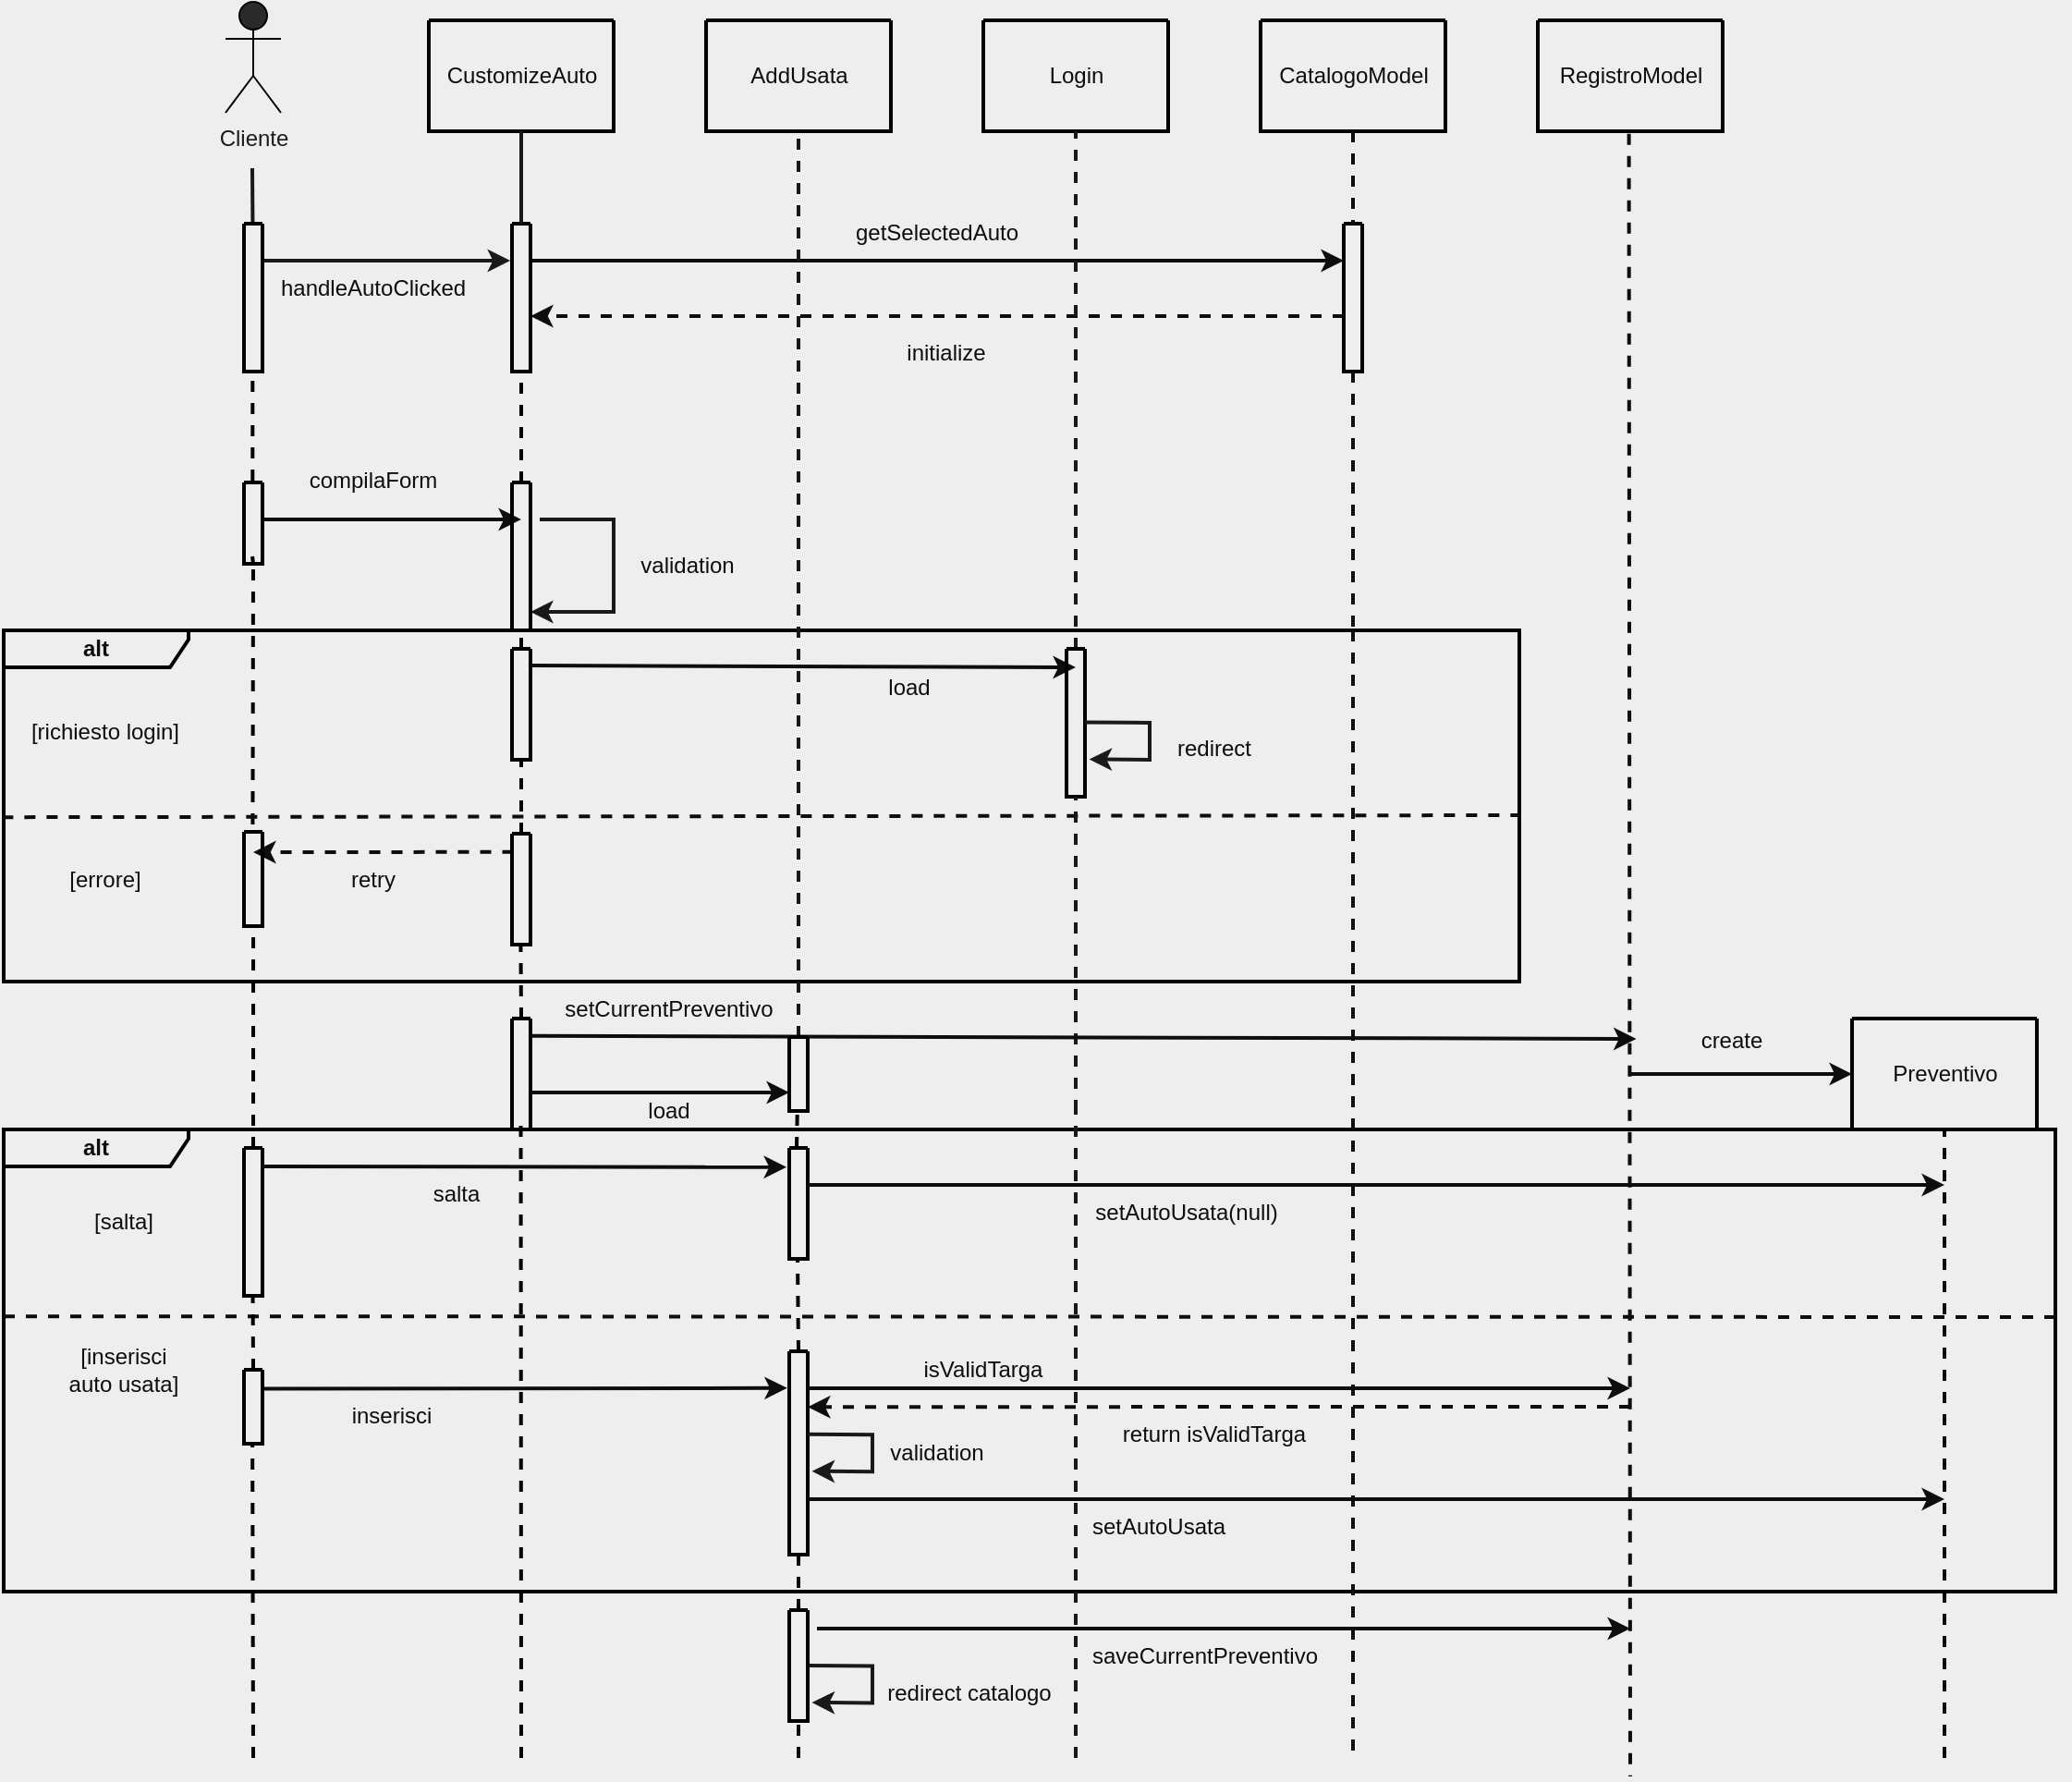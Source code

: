 <mxfile version="20.5.3" type="embed"><diagram id="ERxrzM34JgP0kjhDalQf" name="Page-1"><mxGraphModel dx="1129" dy="551" grid="1" gridSize="10" guides="1" tooltips="1" connect="1" arrows="1" fold="1" page="0" pageScale="1" pageWidth="827" pageHeight="1169" background="#EEEEEE" math="0" shadow="0"><root><mxCell id="0"/><mxCell id="1" parent="0"/><mxCell id="461" value="&lt;b&gt;alt&lt;/b&gt;" style="shape=umlFrame;whiteSpace=wrap;html=1;labelBackgroundColor=none;strokeColor=#000000;strokeWidth=2;fontColor=#0D0D0D;fillColor=none;width=100;height=20;" parent="1" vertex="1"><mxGeometry x="-200" y="660" width="1110" height="250" as="geometry"/></mxCell><mxCell id="379" value="&lt;b&gt;alt&lt;/b&gt;" style="shape=umlFrame;whiteSpace=wrap;html=1;labelBackgroundColor=none;strokeColor=#000000;strokeWidth=2;fontColor=#0D0D0D;fillColor=none;width=100;height=20;" parent="1" vertex="1"><mxGeometry x="-200" y="390" width="820" height="190" as="geometry"/></mxCell><mxCell id="224" value="Cliente" style="shape=umlActor;verticalLabelPosition=bottom;verticalAlign=top;html=1;outlineConnect=0;fillColor=#2A2A2A;strokeColor=#000000;fontColor=#1C1C1C;" parent="1" vertex="1"><mxGeometry x="-80" y="50" width="30" height="60" as="geometry"/></mxCell><mxCell id="225" value="" style="endArrow=none;html=1;rounded=0;fontColor=#0D0D0D;strokeColor=#191919;strokeWidth=2;" parent="1" edge="1"><mxGeometry width="50" height="50" relative="1" as="geometry"><mxPoint x="-65.269" y="170" as="sourcePoint"/><mxPoint x="-65.5" y="140" as="targetPoint"/></mxGeometry></mxCell><mxCell id="228" value="" style="swimlane;startSize=0;strokeColor=#000000;fontColor=#0D0D0D;fillColor=#2A2A2A;strokeWidth=2;" parent="1" vertex="1"><mxGeometry x="30" y="60" width="100" height="60" as="geometry"/></mxCell><mxCell id="230" value="CustomizeAuto" style="text;html=1;align=center;verticalAlign=middle;resizable=0;points=[];autosize=1;strokeColor=none;fillColor=none;fontColor=#0D0D0D;" parent="228" vertex="1"><mxGeometry y="15" width="100" height="30" as="geometry"/></mxCell><mxCell id="231" value="" style="swimlane;startSize=0;strokeColor=#000000;fontColor=#0D0D0D;fillColor=#2A2A2A;strokeWidth=2;" parent="1" vertex="1"><mxGeometry x="180" y="60" width="100" height="60" as="geometry"/></mxCell><mxCell id="232" value="AddUsata" style="text;html=1;align=center;verticalAlign=middle;resizable=0;points=[];autosize=1;strokeColor=none;fillColor=none;fontColor=#0D0D0D;" parent="231" vertex="1"><mxGeometry x="10" y="15" width="80" height="30" as="geometry"/></mxCell><mxCell id="234" value="" style="endArrow=classic;html=1;rounded=0;strokeColor=#191919;strokeWidth=2;fontColor=#0D0D0D;entryX=-0.092;entryY=0.25;entryDx=0;entryDy=0;entryPerimeter=0;" parent="1" target="266" edge="1"><mxGeometry width="50" height="50" relative="1" as="geometry"><mxPoint x="-60" y="190" as="sourcePoint"/><mxPoint x="80" y="190" as="targetPoint"/></mxGeometry></mxCell><mxCell id="237" value="handleAutoClicked" style="text;html=1;strokeColor=none;fillColor=none;align=center;verticalAlign=middle;whiteSpace=wrap;rounded=0;labelBackgroundColor=none;strokeWidth=2;fontColor=#0D0D0D;" parent="1" vertex="1"><mxGeometry x="-30" y="190" width="60" height="30" as="geometry"/></mxCell><mxCell id="299" style="edgeStyle=orthogonalEdgeStyle;rounded=0;orthogonalLoop=1;jettySize=auto;html=1;exitX=1;exitY=0.25;exitDx=0;exitDy=0;strokeColor=#0D0D0D;strokeWidth=2;endArrow=classic;endFill=1;entryX=0;entryY=0.25;entryDx=0;entryDy=0;" parent="1" source="266" target="298" edge="1"><mxGeometry relative="1" as="geometry"/></mxCell><mxCell id="266" value="" style="swimlane;startSize=0;labelBackgroundColor=none;strokeColor=#000000;strokeWidth=2;fontColor=#0D0D0D;fillColor=#2A2A2A;" parent="1" vertex="1"><mxGeometry x="75" y="170" width="10" height="80" as="geometry"/></mxCell><mxCell id="267" value="" style="endArrow=none;html=1;rounded=0;fontColor=#0D0D0D;strokeColor=#191919;strokeWidth=2;entryX=0.5;entryY=1;entryDx=0;entryDy=0;" parent="1" target="228" edge="1"><mxGeometry width="50" height="50" relative="1" as="geometry"><mxPoint x="80" y="170" as="sourcePoint"/><mxPoint x="79.76" y="150" as="targetPoint"/></mxGeometry></mxCell><mxCell id="269" value="" style="endArrow=none;html=1;rounded=0;fontColor=#0D0D0D;strokeColor=#191919;strokeWidth=2;dashed=1;entryX=0.5;entryY=1;entryDx=0;entryDy=0;exitX=0.5;exitY=0;exitDx=0;exitDy=0;" parent="1" source="456" target="231" edge="1"><mxGeometry width="50" height="50" relative="1" as="geometry"><mxPoint x="230" y="560" as="sourcePoint"/><mxPoint x="229.69" y="150.0" as="targetPoint"/></mxGeometry></mxCell><mxCell id="271" value="" style="endArrow=none;dashed=1;html=1;rounded=0;entryX=0.5;entryY=1;entryDx=0;entryDy=0;strokeWidth=2;strokeColor=#000000;" parent="1" target="399" edge="1"><mxGeometry width="50" height="50" relative="1" as="geometry"><mxPoint x="80" y="400" as="sourcePoint"/><mxPoint x="120" y="290" as="targetPoint"/><Array as="points"><mxPoint x="80" y="400"/></Array></mxGeometry></mxCell><mxCell id="274" value="" style="endArrow=none;dashed=1;html=1;rounded=0;exitX=0.622;exitY=0;exitDx=0;exitDy=0;exitPerimeter=0;strokeWidth=2;strokeColor=#000000;entryX=0.5;entryY=1;entryDx=0;entryDy=0;" parent="1" target="403" edge="1"><mxGeometry width="50" height="50" relative="1" as="geometry"><mxPoint x="-65.48" y="350" as="sourcePoint"/><mxPoint x="-65" y="170" as="targetPoint"/></mxGeometry></mxCell><mxCell id="275" value="" style="endArrow=none;dashed=1;html=1;rounded=0;entryX=0.5;entryY=1;entryDx=0;entryDy=0;strokeWidth=2;strokeColor=#000000;" parent="1" target="403" edge="1"><mxGeometry width="50" height="50" relative="1" as="geometry"><mxPoint x="-65.28" y="495" as="sourcePoint"/><mxPoint x="-65.48" y="355" as="targetPoint"/></mxGeometry></mxCell><mxCell id="288" value="" style="swimlane;startSize=0;strokeColor=#000000;fontColor=#0D0D0D;fillColor=#2A2A2A;strokeWidth=2;" parent="1" vertex="1"><mxGeometry x="330" y="60" width="100" height="60" as="geometry"/></mxCell><mxCell id="289" value="Login" style="text;html=1;align=center;verticalAlign=middle;resizable=0;points=[];autosize=1;strokeColor=none;fillColor=none;fontColor=#0D0D0D;" parent="288" vertex="1"><mxGeometry x="25" y="15" width="50" height="30" as="geometry"/></mxCell><mxCell id="297" style="edgeStyle=orthogonalEdgeStyle;rounded=0;orthogonalLoop=1;jettySize=auto;html=1;strokeColor=#0D0D0D;endArrow=none;endFill=0;dashed=1;strokeWidth=2;startArrow=none;" parent="1" edge="1"><mxGeometry relative="1" as="geometry"><mxPoint x="530" y="1000" as="targetPoint"/><mxPoint x="530" y="390" as="sourcePoint"/></mxGeometry></mxCell><mxCell id="290" value="" style="swimlane;startSize=0;strokeColor=#000000;fontColor=#0D0D0D;fillColor=#2A2A2A;strokeWidth=2;" parent="1" vertex="1"><mxGeometry x="480" y="60" width="100" height="60" as="geometry"/></mxCell><mxCell id="291" value="CatalogoModel" style="text;html=1;align=center;verticalAlign=middle;resizable=0;points=[];autosize=1;strokeColor=none;fillColor=none;fontColor=#0D0D0D;" parent="290" vertex="1"><mxGeometry y="15" width="100" height="30" as="geometry"/></mxCell><mxCell id="298" value="" style="swimlane;startSize=0;labelBackgroundColor=none;strokeColor=#000000;strokeWidth=2;fontColor=#0D0D0D;fillColor=#2A2A2A;" parent="1" vertex="1"><mxGeometry x="525" y="170" width="10" height="80" as="geometry"/></mxCell><mxCell id="302" value="" style="edgeStyle=orthogonalEdgeStyle;rounded=0;orthogonalLoop=1;jettySize=auto;html=1;strokeColor=#0D0D0D;endArrow=none;endFill=0;dashed=1;strokeWidth=2;" parent="1" source="290" target="298" edge="1"><mxGeometry relative="1" as="geometry"><mxPoint x="530" y="150" as="sourcePoint"/><mxPoint x="530" y="480" as="targetPoint"/></mxGeometry></mxCell><mxCell id="311" style="edgeStyle=orthogonalEdgeStyle;rounded=0;orthogonalLoop=1;jettySize=auto;html=1;exitX=1;exitY=0.25;exitDx=0;exitDy=0;dashed=1;strokeColor=#0D0D0D;strokeWidth=2;endArrow=classic;endFill=1;" parent="1" edge="1"><mxGeometry relative="1" as="geometry"><mxPoint x="525" y="220" as="sourcePoint"/><mxPoint x="85" y="220" as="targetPoint"/></mxGeometry></mxCell><mxCell id="320" value="getSelectedAuto" style="text;html=1;strokeColor=none;fillColor=none;align=center;verticalAlign=middle;whiteSpace=wrap;rounded=0;labelBackgroundColor=none;strokeWidth=2;fontColor=#0D0D0D;" parent="1" vertex="1"><mxGeometry x="275" y="160" width="60" height="30" as="geometry"/></mxCell><mxCell id="321" value="initialize" style="text;html=1;strokeColor=none;fillColor=none;align=center;verticalAlign=middle;whiteSpace=wrap;rounded=0;labelBackgroundColor=none;strokeWidth=2;fontColor=#0D0D0D;" parent="1" vertex="1"><mxGeometry x="250" y="230" width="120" height="20" as="geometry"/></mxCell><mxCell id="324" value="" style="endArrow=classic;html=1;rounded=0;strokeColor=#0D0D0D;strokeWidth=2;" parent="1" edge="1"><mxGeometry width="50" height="50" relative="1" as="geometry"><mxPoint x="-60" y="330" as="sourcePoint"/><mxPoint x="80" y="330" as="targetPoint"/></mxGeometry></mxCell><mxCell id="325" value="compilaForm" style="text;html=1;strokeColor=none;fillColor=none;align=center;verticalAlign=middle;whiteSpace=wrap;rounded=0;labelBackgroundColor=none;strokeWidth=2;fontColor=#0D0D0D;" parent="1" vertex="1"><mxGeometry x="-30" y="294" width="60" height="30" as="geometry"/></mxCell><mxCell id="357" value="" style="endArrow=none;html=1;rounded=0;fontColor=#0D0D0D;strokeColor=#191919;strokeWidth=2;dashed=1;entryX=0.5;entryY=1;entryDx=0;entryDy=0;startArrow=none;" parent="1" source="439" target="288" edge="1"><mxGeometry width="50" height="50" relative="1" as="geometry"><mxPoint x="380" y="650" as="sourcePoint"/><mxPoint x="379.52" y="150" as="targetPoint"/></mxGeometry></mxCell><mxCell id="376" value="" style="endArrow=classic;html=1;rounded=0;strokeColor=#191919;strokeWidth=2;fontColor=#0D0D0D;" parent="1" edge="1"><mxGeometry width="50" height="50" relative="1" as="geometry"><mxPoint x="90" y="330" as="sourcePoint"/><mxPoint x="85" y="380" as="targetPoint"/><Array as="points"><mxPoint x="130" y="330"/><mxPoint x="130" y="380"/></Array></mxGeometry></mxCell><mxCell id="377" value="validation" style="text;html=1;strokeColor=none;fillColor=none;align=center;verticalAlign=middle;whiteSpace=wrap;rounded=0;labelBackgroundColor=none;strokeWidth=2;fontColor=#0D0D0D;" parent="1" vertex="1"><mxGeometry x="110" y="340" width="120" height="30" as="geometry"/></mxCell><mxCell id="380" value="" style="endArrow=none;html=1;rounded=0;dashed=1;strokeColor=#0D0D0D;strokeWidth=2;exitX=-0.001;exitY=0.532;exitDx=0;exitDy=0;exitPerimeter=0;" parent="1" source="379" edge="1"><mxGeometry width="50" height="50" relative="1" as="geometry"><mxPoint x="368.44" y="310" as="sourcePoint"/><mxPoint x="620" y="490" as="targetPoint"/></mxGeometry></mxCell><mxCell id="382" value="[errore]" style="text;html=1;strokeColor=none;fillColor=none;align=center;verticalAlign=middle;whiteSpace=wrap;rounded=0;labelBackgroundColor=none;strokeWidth=2;fontColor=#0D0D0D;" parent="1" vertex="1"><mxGeometry x="-180" y="524.5" width="70" as="geometry"/></mxCell><mxCell id="383" value="" style="endArrow=classic;html=1;rounded=0;dashed=1;strokeColor=#0D0D0D;strokeWidth=2;exitX=0.076;exitY=0.165;exitDx=0;exitDy=0;exitPerimeter=0;" parent="1" source="407" edge="1"><mxGeometry width="50" height="50" relative="1" as="geometry"><mxPoint x="85" y="510" as="sourcePoint"/><mxPoint x="-65" y="510" as="targetPoint"/></mxGeometry></mxCell><mxCell id="384" value="retry" style="text;html=1;strokeColor=none;fillColor=none;align=center;verticalAlign=middle;whiteSpace=wrap;rounded=0;labelBackgroundColor=none;strokeWidth=2;fontColor=#0D0D0D;" parent="1" vertex="1"><mxGeometry x="-30" y="509.5" width="60" height="30" as="geometry"/></mxCell><mxCell id="386" value="[richiesto login]" style="text;html=1;strokeColor=none;fillColor=none;align=center;verticalAlign=middle;whiteSpace=wrap;rounded=0;labelBackgroundColor=none;strokeWidth=2;fontColor=#0D0D0D;" parent="1" vertex="1"><mxGeometry x="-190" y="433" width="90" height="24" as="geometry"/></mxCell><mxCell id="398" value="" style="swimlane;startSize=0;labelBackgroundColor=none;strokeColor=#000000;strokeWidth=2;fontColor=#0D0D0D;fillColor=#FFFFFF;" parent="1" vertex="1"><mxGeometry x="75" y="400" width="10" height="60" as="geometry"/></mxCell><mxCell id="399" value="" style="swimlane;startSize=0;labelBackgroundColor=none;strokeColor=#000000;strokeWidth=2;fontColor=#0D0D0D;fillColor=#2A2A2A;" parent="1" vertex="1"><mxGeometry x="75" y="310" width="10" height="80" as="geometry"/></mxCell><mxCell id="401" value="" style="endArrow=none;dashed=1;html=1;rounded=0;exitX=0.5;exitY=0;exitDx=0;exitDy=0;strokeWidth=2;strokeColor=#000000;entryX=0.5;entryY=1;entryDx=0;entryDy=0;" parent="1" source="399" target="266" edge="1"><mxGeometry width="50" height="50" relative="1" as="geometry"><mxPoint x="-55.48" y="360" as="sourcePoint"/><mxPoint x="-55" y="180" as="targetPoint"/></mxGeometry></mxCell><mxCell id="402" value="" style="swimlane;startSize=0;labelBackgroundColor=none;strokeColor=#000000;strokeWidth=2;fontColor=#0D0D0D;fillColor=#2A2A2A;" parent="1" vertex="1"><mxGeometry x="-70" y="170" width="10" height="80" as="geometry"/></mxCell><mxCell id="403" value="" style="swimlane;startSize=0;labelBackgroundColor=none;strokeColor=#000000;strokeWidth=2;fontColor=#0D0D0D;fillColor=#2A2A2A;" parent="1" vertex="1"><mxGeometry x="-70" y="310" width="10" height="44" as="geometry"/></mxCell><mxCell id="404" value="" style="endArrow=none;dashed=1;html=1;rounded=0;exitX=0.5;exitY=0;exitDx=0;exitDy=0;strokeWidth=2;strokeColor=#000000;entryX=0.5;entryY=1;entryDx=0;entryDy=0;" parent="1" edge="1"><mxGeometry width="50" height="50" relative="1" as="geometry"><mxPoint x="-65.34" y="309" as="sourcePoint"/><mxPoint x="-65.34" y="249" as="targetPoint"/></mxGeometry></mxCell><mxCell id="406" value="" style="endArrow=none;dashed=1;html=1;rounded=0;entryX=0.5;entryY=1;entryDx=0;entryDy=0;strokeWidth=2;strokeColor=#000000;" parent="1" target="398" edge="1"><mxGeometry width="50" height="50" relative="1" as="geometry"><mxPoint x="80" y="500" as="sourcePoint"/><mxPoint x="-55" y="364" as="targetPoint"/></mxGeometry></mxCell><mxCell id="407" value="" style="swimlane;startSize=0;labelBackgroundColor=none;strokeColor=#000000;strokeWidth=2;fontColor=#0D0D0D;fillColor=#FFFFFF;" parent="1" vertex="1"><mxGeometry x="75" y="500" width="10" height="60" as="geometry"/></mxCell><mxCell id="417" value="" style="endArrow=none;dashed=1;html=1;rounded=0;entryX=0.5;entryY=1;entryDx=0;entryDy=0;strokeWidth=2;strokeColor=#000000;startArrow=none;exitX=0.5;exitY=0;exitDx=0;exitDy=0;" parent="1" source="436" edge="1"><mxGeometry width="50" height="50" relative="1" as="geometry"><mxPoint x="80" y="960" as="sourcePoint"/><mxPoint x="79.72" y="560" as="targetPoint"/></mxGeometry></mxCell><mxCell id="422" value="" style="edgeStyle=orthogonalEdgeStyle;rounded=0;orthogonalLoop=1;jettySize=auto;html=1;strokeColor=#0D0D0D;endArrow=none;endFill=0;dashed=1;strokeWidth=2;startArrow=none;" parent="1" source="298" edge="1"><mxGeometry relative="1" as="geometry"><mxPoint x="530" y="250" as="sourcePoint"/><mxPoint x="530" y="389" as="targetPoint"/></mxGeometry></mxCell><mxCell id="427" value="" style="endArrow=classic;html=1;rounded=0;strokeColor=#191919;strokeWidth=2;fontColor=#0D0D0D;exitX=1.133;exitY=0.391;exitDx=0;exitDy=0;exitPerimeter=0;entryX=1.229;entryY=0.999;entryDx=0;entryDy=0;entryPerimeter=0;" parent="1" edge="1"><mxGeometry width="50" height="50" relative="1" as="geometry"><mxPoint x="235.0" y="950" as="sourcePoint"/><mxPoint x="237.29" y="969.98" as="targetPoint"/><Array as="points"><mxPoint x="270" y="950.26"/><mxPoint x="270" y="970.26"/></Array></mxGeometry></mxCell><mxCell id="428" value="" style="endArrow=none;html=1;rounded=0;fontColor=#0D0D0D;strokeColor=#191919;strokeWidth=2;dashed=1;" parent="1" edge="1"><mxGeometry width="50" height="50" relative="1" as="geometry"><mxPoint x="380" y="1000" as="sourcePoint"/><mxPoint x="380" y="650" as="targetPoint"/><Array as="points"/></mxGeometry></mxCell><mxCell id="430" value="" style="swimlane;startSize=0;strokeColor=#000000;fontColor=#0D0D0D;fillColor=#2A2A2A;strokeWidth=2;" parent="1" vertex="1"><mxGeometry x="630" y="60" width="100" height="60" as="geometry"/></mxCell><mxCell id="431" value="RegistroModel" style="text;html=1;align=center;verticalAlign=middle;resizable=0;points=[];autosize=1;strokeColor=none;fillColor=none;fontColor=#0D0D0D;" parent="430" vertex="1"><mxGeometry y="15" width="100" height="30" as="geometry"/></mxCell><mxCell id="436" value="" style="swimlane;startSize=0;labelBackgroundColor=none;strokeColor=#000000;strokeWidth=2;fontColor=#0D0D0D;fillColor=#FFFFFF;" parent="1" vertex="1"><mxGeometry x="75" y="600" width="10" height="60" as="geometry"/></mxCell><mxCell id="437" value="" style="endArrow=classic;html=1;rounded=0;strokeColor=#0D0D0D;strokeWidth=2;" parent="1" edge="1"><mxGeometry width="50" height="50" relative="1" as="geometry"><mxPoint x="85" y="409" as="sourcePoint"/><mxPoint x="380" y="410" as="targetPoint"/></mxGeometry></mxCell><mxCell id="438" value="load" style="text;html=1;strokeColor=none;fillColor=none;align=center;verticalAlign=middle;whiteSpace=wrap;rounded=0;labelBackgroundColor=none;strokeWidth=2;fontColor=#0D0D0D;" parent="1" vertex="1"><mxGeometry x="245" y="409" width="90" height="24" as="geometry"/></mxCell><mxCell id="439" value="" style="swimlane;startSize=0;labelBackgroundColor=none;strokeColor=#000000;strokeWidth=2;fontColor=#0D0D0D;fillColor=#2A2A2A;" parent="1" vertex="1"><mxGeometry x="375" y="400" width="10" height="80" as="geometry"/></mxCell><mxCell id="440" value="" style="endArrow=none;html=1;rounded=0;fontColor=#0D0D0D;strokeColor=#191919;strokeWidth=2;dashed=1;entryX=0.5;entryY=1;entryDx=0;entryDy=0;" parent="1" target="439" edge="1"><mxGeometry width="50" height="50" relative="1" as="geometry"><mxPoint x="380" y="650" as="sourcePoint"/><mxPoint x="380" y="120" as="targetPoint"/></mxGeometry></mxCell><mxCell id="441" value="redirect" style="text;html=1;strokeColor=none;fillColor=none;align=center;verticalAlign=middle;whiteSpace=wrap;rounded=0;labelBackgroundColor=none;strokeWidth=2;fontColor=#0D0D0D;" parent="1" vertex="1"><mxGeometry x="420" y="448" width="70" height="12" as="geometry"/></mxCell><mxCell id="443" value="" style="swimlane;startSize=0;labelBackgroundColor=none;strokeColor=#000000;strokeWidth=2;fontColor=#0D0D0D;fillColor=#2A2A2A;" parent="1" vertex="1"><mxGeometry x="-70" y="499" width="10" height="51" as="geometry"/></mxCell><mxCell id="444" value="" style="endArrow=none;dashed=1;html=1;rounded=0;entryX=0.5;entryY=1;entryDx=0;entryDy=0;strokeWidth=2;strokeColor=#000000;startArrow=none;" parent="1" source="458" edge="1"><mxGeometry width="50" height="50" relative="1" as="geometry"><mxPoint x="-65.25" y="691" as="sourcePoint"/><mxPoint x="-64.97" y="550" as="targetPoint"/></mxGeometry></mxCell><mxCell id="446" value="" style="endArrow=classic;html=1;rounded=0;strokeColor=#0D0D0D;strokeWidth=2;exitX=0.985;exitY=0.157;exitDx=0;exitDy=0;exitPerimeter=0;" parent="1" source="436" edge="1"><mxGeometry width="50" height="50" relative="1" as="geometry"><mxPoint x="82.5" y="610" as="sourcePoint"/><mxPoint x="683.294" y="611" as="targetPoint"/></mxGeometry></mxCell><mxCell id="447" value="" style="edgeStyle=orthogonalEdgeStyle;rounded=0;orthogonalLoop=1;jettySize=auto;html=1;strokeColor=#0D0D0D;endArrow=none;endFill=0;dashed=1;strokeWidth=2;startArrow=none;exitX=0.493;exitY=1.022;exitDx=0;exitDy=0;exitPerimeter=0;" parent="1" source="430" edge="1"><mxGeometry relative="1" as="geometry"><mxPoint x="700.44" y="120" as="sourcePoint"/><mxPoint x="680" y="1010" as="targetPoint"/><Array as="points"><mxPoint x="679" y="130"/><mxPoint x="680" y="130"/><mxPoint x="680" y="1010"/></Array></mxGeometry></mxCell><mxCell id="448" value="setCurrentPreventivo" style="text;html=1;strokeColor=none;fillColor=none;align=center;verticalAlign=middle;whiteSpace=wrap;rounded=0;labelBackgroundColor=none;strokeWidth=2;fontColor=#0D0D0D;" parent="1" vertex="1"><mxGeometry x="100" y="580" width="120" height="30" as="geometry"/></mxCell><mxCell id="449" value="" style="swimlane;startSize=0;strokeColor=#000000;fontColor=#0D0D0D;fillColor=#2A2A2A;strokeWidth=2;" parent="1" vertex="1"><mxGeometry x="800" y="600" width="100" height="60" as="geometry"/></mxCell><mxCell id="450" value="Preventivo" style="text;html=1;align=center;verticalAlign=middle;resizable=0;points=[];autosize=1;strokeColor=none;fillColor=none;fontColor=#0D0D0D;" parent="449" vertex="1"><mxGeometry x="10" y="15" width="80" height="30" as="geometry"/></mxCell><mxCell id="451" value="" style="endArrow=classic;html=1;rounded=0;strokeColor=#0D0D0D;strokeWidth=2;entryX=0;entryY=0.5;entryDx=0;entryDy=0;" parent="1" target="449" edge="1"><mxGeometry width="50" height="50" relative="1" as="geometry"><mxPoint x="680" y="630" as="sourcePoint"/><mxPoint x="693.294" y="621" as="targetPoint"/></mxGeometry></mxCell><mxCell id="452" value="create" style="text;html=1;strokeColor=none;fillColor=none;align=center;verticalAlign=middle;whiteSpace=wrap;rounded=0;labelBackgroundColor=none;strokeWidth=2;fontColor=#0D0D0D;" parent="1" vertex="1"><mxGeometry x="690" y="600" width="90" height="24" as="geometry"/></mxCell><mxCell id="454" value="" style="endArrow=classic;html=1;rounded=0;strokeColor=#0D0D0D;strokeWidth=2;entryX=0;entryY=0.75;entryDx=0;entryDy=0;" parent="1" target="456" edge="1"><mxGeometry width="50" height="50" relative="1" as="geometry"><mxPoint x="85" y="640" as="sourcePoint"/><mxPoint x="230" y="640" as="targetPoint"/></mxGeometry></mxCell><mxCell id="455" value="load" style="text;html=1;strokeColor=none;fillColor=none;align=center;verticalAlign=middle;whiteSpace=wrap;rounded=0;labelBackgroundColor=none;strokeWidth=2;fontColor=#0D0D0D;" parent="1" vertex="1"><mxGeometry x="120" y="645" width="80" height="10" as="geometry"/></mxCell><mxCell id="456" value="" style="swimlane;startSize=0;labelBackgroundColor=none;strokeColor=#000000;strokeWidth=2;fontColor=#0D0D0D;fillColor=#2A2A2A;" parent="1" vertex="1"><mxGeometry x="225" y="610" width="10" height="40" as="geometry"/></mxCell><mxCell id="458" value="" style="swimlane;startSize=0;labelBackgroundColor=none;strokeColor=#000000;strokeWidth=2;fontColor=#0D0D0D;fillColor=#2A2A2A;" parent="1" vertex="1"><mxGeometry x="-70" y="670" width="10" height="80" as="geometry"/></mxCell><mxCell id="460" value="" style="endArrow=classic;html=1;rounded=0;strokeColor=#0D0D0D;strokeWidth=2;entryX=-0.146;entryY=0.173;entryDx=0;entryDy=0;entryPerimeter=0;" parent="1" target="464" edge="1"><mxGeometry width="50" height="50" relative="1" as="geometry"><mxPoint x="-60" y="680" as="sourcePoint"/><mxPoint x="80.52" y="680.08" as="targetPoint"/></mxGeometry></mxCell><mxCell id="462" value="" style="endArrow=none;html=1;rounded=0;dashed=1;strokeColor=#0D0D0D;strokeWidth=2;exitX=-0.001;exitY=0.532;exitDx=0;exitDy=0;exitPerimeter=0;entryX=1.005;entryY=0.406;entryDx=0;entryDy=0;entryPerimeter=0;" parent="1" target="461" edge="1"><mxGeometry width="50" height="50" relative="1" as="geometry"><mxPoint x="-200.0" y="761.08" as="sourcePoint"/><mxPoint x="640.84" y="760" as="targetPoint"/></mxGeometry></mxCell><mxCell id="463" value="[salta]" style="text;html=1;strokeColor=none;fillColor=none;align=center;verticalAlign=middle;whiteSpace=wrap;rounded=0;labelBackgroundColor=none;strokeWidth=2;fontColor=#0D0D0D;" parent="1" vertex="1"><mxGeometry x="-170" y="710" width="70" as="geometry"/></mxCell><mxCell id="464" value="" style="swimlane;startSize=0;labelBackgroundColor=none;strokeColor=#000000;strokeWidth=2;fontColor=#0D0D0D;fillColor=#2A2A2A;" parent="1" vertex="1"><mxGeometry x="225" y="670" width="10" height="60" as="geometry"/></mxCell><mxCell id="465" value="" style="endArrow=none;dashed=1;html=1;rounded=0;entryX=0.5;entryY=1;entryDx=0;entryDy=0;strokeWidth=2;strokeColor=#000000;startArrow=none;" parent="1" edge="1"><mxGeometry width="50" height="50" relative="1" as="geometry"><mxPoint x="229" y="670" as="sourcePoint"/><mxPoint x="229.38" y="650" as="targetPoint"/></mxGeometry></mxCell><mxCell id="466" value="salta" style="text;html=1;strokeColor=none;fillColor=none;align=center;verticalAlign=middle;whiteSpace=wrap;rounded=0;labelBackgroundColor=none;strokeWidth=2;fontColor=#0D0D0D;" parent="1" vertex="1"><mxGeometry x="5" y="690" width="80" height="10" as="geometry"/></mxCell><mxCell id="469" value="" style="endArrow=classic;html=1;rounded=0;strokeColor=#0D0D0D;strokeWidth=2;entryX=-0.109;entryY=0.181;entryDx=0;entryDy=0;entryPerimeter=0;" parent="1" target="475" edge="1"><mxGeometry width="50" height="50" relative="1" as="geometry"><mxPoint x="-60" y="800.28" as="sourcePoint"/><mxPoint x="231" y="800.0" as="targetPoint"/></mxGeometry></mxCell><mxCell id="470" value="" style="endArrow=none;dashed=1;html=1;rounded=0;entryX=0.5;entryY=1;entryDx=0;entryDy=0;strokeWidth=2;strokeColor=#000000;startArrow=none;" parent="1" edge="1"><mxGeometry width="50" height="50" relative="1" as="geometry"><mxPoint x="-65" y="790" as="sourcePoint"/><mxPoint x="-65.23" y="750" as="targetPoint"/></mxGeometry></mxCell><mxCell id="471" value="" style="endArrow=none;dashed=1;html=1;rounded=0;entryX=0.5;entryY=1;entryDx=0;entryDy=0;strokeWidth=2;strokeColor=#000000;startArrow=none;" parent="1" edge="1"><mxGeometry width="50" height="50" relative="1" as="geometry"><mxPoint x="80" y="1000" as="sourcePoint"/><mxPoint x="79.77" y="655" as="targetPoint"/></mxGeometry></mxCell><mxCell id="472" value="" style="swimlane;startSize=0;labelBackgroundColor=none;strokeColor=#000000;strokeWidth=2;fontColor=#0D0D0D;fillColor=#2A2A2A;" parent="1" vertex="1"><mxGeometry x="-70" y="790" width="10" height="40" as="geometry"/></mxCell><mxCell id="473" value="[inserisci auto usata]" style="text;html=1;strokeColor=none;fillColor=none;align=center;verticalAlign=middle;whiteSpace=wrap;rounded=0;labelBackgroundColor=none;strokeWidth=2;fontColor=#0D0D0D;" parent="1" vertex="1"><mxGeometry x="-170" y="790" width="70" as="geometry"/></mxCell><mxCell id="474" value="" style="endArrow=none;dashed=1;html=1;rounded=0;entryX=0.5;entryY=1;entryDx=0;entryDy=0;strokeWidth=2;strokeColor=#000000;startArrow=none;exitX=0.5;exitY=0;exitDx=0;exitDy=0;" parent="1" source="475" edge="1"><mxGeometry width="50" height="50" relative="1" as="geometry"><mxPoint x="229.488" y="850" as="sourcePoint"/><mxPoint x="229.51" y="730" as="targetPoint"/></mxGeometry></mxCell><mxCell id="475" value="" style="swimlane;startSize=0;labelBackgroundColor=none;strokeColor=#000000;strokeWidth=2;fontColor=#0D0D0D;fillColor=#2A2A2A;" parent="1" vertex="1"><mxGeometry x="225" y="780" width="10" height="110" as="geometry"/></mxCell><mxCell id="476" value="" style="endArrow=classic;html=1;rounded=0;strokeColor=#191919;strokeWidth=2;fontColor=#0D0D0D;exitX=1.133;exitY=0.391;exitDx=0;exitDy=0;exitPerimeter=0;entryX=1.229;entryY=0.999;entryDx=0;entryDy=0;entryPerimeter=0;" parent="1" edge="1"><mxGeometry width="50" height="50" relative="1" as="geometry"><mxPoint x="385" y="439.74" as="sourcePoint"/><mxPoint x="387.29" y="459.72" as="targetPoint"/><Array as="points"><mxPoint x="410" y="439.87"/><mxPoint x="420" y="440"/><mxPoint x="420" y="460"/></Array></mxGeometry></mxCell><mxCell id="477" value="" style="endArrow=classic;html=1;rounded=0;strokeColor=#0D0D0D;strokeWidth=2;" parent="1" edge="1"><mxGeometry width="50" height="50" relative="1" as="geometry"><mxPoint x="235" y="800.0" as="sourcePoint"/><mxPoint x="680" y="800" as="targetPoint"/></mxGeometry></mxCell><mxCell id="478" value="inserisci" style="text;html=1;strokeColor=none;fillColor=none;align=center;verticalAlign=middle;whiteSpace=wrap;rounded=0;labelBackgroundColor=none;strokeWidth=2;fontColor=#0D0D0D;" parent="1" vertex="1"><mxGeometry x="-30" y="810" width="80" height="10" as="geometry"/></mxCell><mxCell id="479" value="validation" style="text;html=1;strokeColor=none;fillColor=none;align=center;verticalAlign=middle;whiteSpace=wrap;rounded=0;labelBackgroundColor=none;strokeWidth=2;fontColor=#0D0D0D;" parent="1" vertex="1"><mxGeometry x="265" y="830" width="80" height="10" as="geometry"/></mxCell><mxCell id="480" value="isValidTarga" style="text;html=1;strokeColor=none;fillColor=none;align=center;verticalAlign=middle;whiteSpace=wrap;rounded=0;labelBackgroundColor=none;strokeWidth=2;fontColor=#0D0D0D;" parent="1" vertex="1"><mxGeometry x="290" y="785" width="80" height="10" as="geometry"/></mxCell><mxCell id="481" value="" style="endArrow=classic;html=1;rounded=0;dashed=1;strokeColor=#0D0D0D;strokeWidth=2;" parent="1" edge="1"><mxGeometry width="50" height="50" relative="1" as="geometry"><mxPoint x="680" y="810" as="sourcePoint"/><mxPoint x="235" y="810.1" as="targetPoint"/></mxGeometry></mxCell><mxCell id="482" value="return isValidTarga" style="text;html=1;strokeColor=none;fillColor=none;align=center;verticalAlign=middle;whiteSpace=wrap;rounded=0;labelBackgroundColor=none;strokeWidth=2;fontColor=#0D0D0D;" parent="1" vertex="1"><mxGeometry x="390" y="820" width="130" height="10" as="geometry"/></mxCell><mxCell id="483" value="" style="endArrow=classic;html=1;rounded=0;strokeColor=#0D0D0D;strokeWidth=2;" parent="1" edge="1"><mxGeometry width="50" height="50" relative="1" as="geometry"><mxPoint x="235" y="860" as="sourcePoint"/><mxPoint x="850" y="860" as="targetPoint"/></mxGeometry></mxCell><mxCell id="484" value="setAutoUsata" style="text;html=1;strokeColor=none;fillColor=none;align=center;verticalAlign=middle;whiteSpace=wrap;rounded=0;labelBackgroundColor=none;strokeWidth=2;fontColor=#0D0D0D;" parent="1" vertex="1"><mxGeometry x="360" y="870" width="130" height="10" as="geometry"/></mxCell><mxCell id="486" value="" style="endArrow=none;dashed=1;html=1;rounded=0;entryX=0.5;entryY=1;entryDx=0;entryDy=0;strokeWidth=2;strokeColor=#000000;startArrow=none;" parent="1" edge="1"><mxGeometry width="50" height="50" relative="1" as="geometry"><mxPoint x="-65" y="1000" as="sourcePoint"/><mxPoint x="-65.43" y="830" as="targetPoint"/></mxGeometry></mxCell><mxCell id="487" value="" style="endArrow=classic;html=1;rounded=0;strokeColor=#0D0D0D;strokeWidth=2;" parent="1" edge="1"><mxGeometry width="50" height="50" relative="1" as="geometry"><mxPoint x="240" y="930" as="sourcePoint"/><mxPoint x="680" y="930" as="targetPoint"/></mxGeometry></mxCell><mxCell id="488" value="" style="swimlane;startSize=0;labelBackgroundColor=none;strokeColor=#000000;strokeWidth=2;fontColor=#0D0D0D;fillColor=#2A2A2A;" parent="1" vertex="1"><mxGeometry x="225" y="920" width="10" height="60" as="geometry"/></mxCell><mxCell id="489" value="saveCurrentPreventivo" style="text;html=1;strokeColor=none;fillColor=none;align=center;verticalAlign=middle;whiteSpace=wrap;rounded=0;labelBackgroundColor=none;strokeWidth=2;fontColor=#0D0D0D;" parent="1" vertex="1"><mxGeometry x="385" y="940" width="130" height="10" as="geometry"/></mxCell><mxCell id="492" value="" style="endArrow=classic;html=1;rounded=0;strokeColor=#191919;strokeWidth=2;fontColor=#0D0D0D;exitX=1.133;exitY=0.391;exitDx=0;exitDy=0;exitPerimeter=0;entryX=1.229;entryY=0.999;entryDx=0;entryDy=0;entryPerimeter=0;" parent="1" edge="1"><mxGeometry width="50" height="50" relative="1" as="geometry"><mxPoint x="235" y="824.87" as="sourcePoint"/><mxPoint x="237.29" y="844.85" as="targetPoint"/><Array as="points"><mxPoint x="270" y="825.13"/><mxPoint x="270" y="845.13"/></Array></mxGeometry></mxCell><mxCell id="493" value="redirect catalogo" style="text;html=1;strokeColor=none;fillColor=none;align=center;verticalAlign=middle;whiteSpace=wrap;rounded=0;labelBackgroundColor=none;strokeWidth=2;fontColor=#0D0D0D;" parent="1" vertex="1"><mxGeometry x="275" y="960" width="95" height="10" as="geometry"/></mxCell><mxCell id="494" value="" style="endArrow=none;dashed=1;html=1;rounded=0;strokeWidth=2;strokeColor=#000000;startArrow=none;exitX=0.5;exitY=1;exitDx=0;exitDy=0;entryX=0.5;entryY=0;entryDx=0;entryDy=0;" parent="1" source="475" target="488" edge="1"><mxGeometry width="50" height="50" relative="1" as="geometry"><mxPoint x="240" y="790" as="sourcePoint"/><mxPoint x="200" y="940" as="targetPoint"/></mxGeometry></mxCell><mxCell id="496" value="" style="endArrow=none;dashed=1;html=1;rounded=0;strokeWidth=2;strokeColor=#000000;startArrow=none;entryX=0.5;entryY=1;entryDx=0;entryDy=0;" parent="1" target="488" edge="1"><mxGeometry width="50" height="50" relative="1" as="geometry"><mxPoint x="230" y="1000" as="sourcePoint"/><mxPoint x="240" y="930" as="targetPoint"/></mxGeometry></mxCell><mxCell id="497" value="" style="endArrow=none;dashed=1;html=1;rounded=0;strokeWidth=2;strokeColor=#000000;startArrow=none;entryX=0.5;entryY=1;entryDx=0;entryDy=0;" parent="1" target="449" edge="1"><mxGeometry width="50" height="50" relative="1" as="geometry"><mxPoint x="850" y="1000" as="sourcePoint"/><mxPoint x="240" y="990" as="targetPoint"/><Array as="points"/></mxGeometry></mxCell><mxCell id="500" value="" style="endArrow=classic;html=1;rounded=0;strokeColor=#0D0D0D;strokeWidth=2;" edge="1" parent="1"><mxGeometry width="50" height="50" relative="1" as="geometry"><mxPoint x="235" y="690" as="sourcePoint"/><mxPoint x="850" y="690" as="targetPoint"/></mxGeometry></mxCell><mxCell id="501" value="setAutoUsata(null)" style="text;html=1;strokeColor=none;fillColor=none;align=center;verticalAlign=middle;whiteSpace=wrap;rounded=0;labelBackgroundColor=none;strokeWidth=2;fontColor=#0D0D0D;" vertex="1" parent="1"><mxGeometry x="375" y="700" width="130" height="10" as="geometry"/></mxCell></root></mxGraphModel></diagram></mxfile>